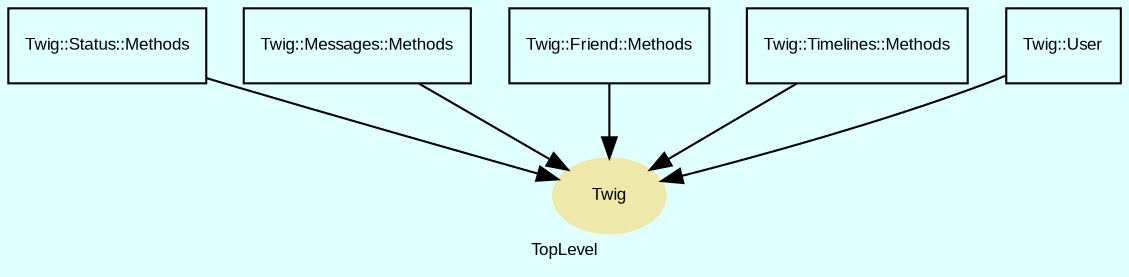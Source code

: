digraph TopLevel {
    label = "TopLevel"
    compound = true
    fontname = Arial
    fontsize = 8
    bgcolor = lightcyan1
    node [
        color = black,
        fontname = Arial,
        fontsize = 8
    ]

    Twig [
        fontcolor = black,
        shape = ellipse,
        URL = "classes/Twig.html",
        color = palegoldenrod,
        style = filled,
        label = "Twig"
    ]

    Twig__Status__Methods [
        shape = box,
        URL = "classes/Twig/Status/Methods.html",
        label = "Twig::Status::Methods"
    ]

    Twig__Status__Methods -> Twig [

    ]

    Twig__Messages__Methods [
        shape = box,
        URL = "classes/Twig/Messages/Methods.html",
        label = "Twig::Messages::Methods"
    ]

    Twig__Messages__Methods -> Twig [

    ]

    Twig__Friend__Methods [
        shape = box,
        URL = "classes/Twig/Friend/Methods.html",
        label = "Twig::Friend::Methods"
    ]

    Twig__Friend__Methods -> Twig [

    ]

    Twig__Timelines__Methods [
        shape = box,
        URL = "classes/Twig/Timelines/Methods.html",
        label = "Twig::Timelines::Methods"
    ]

    Twig__Timelines__Methods -> Twig [

    ]

    Twig__User [
        shape = box,
        URL = "classes/Twig/User.html",
        label = "Twig::User"
    ]

    Twig__User -> Twig [

    ]

}

